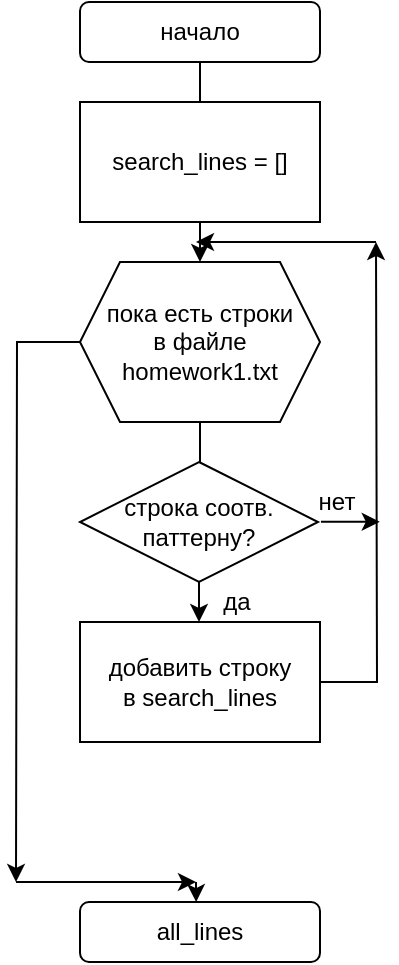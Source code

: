 <mxfile version="17.4.5" type="device"><diagram id="Lew5NaQBEsY0jF101zQF" name="Page-1"><mxGraphModel dx="251" dy="466" grid="1" gridSize="10" guides="1" tooltips="1" connect="1" arrows="1" fold="1" page="1" pageScale="1" pageWidth="827" pageHeight="1169" math="0" shadow="0"><root><mxCell id="0"/><mxCell id="1" parent="0"/><mxCell id="Rfa8apUO0t4teAoU87N_-9" value="" style="edgeStyle=orthogonalEdgeStyle;rounded=0;orthogonalLoop=1;jettySize=auto;html=1;" edge="1" parent="1" source="Rfa8apUO0t4teAoU87N_-5" target="Rfa8apUO0t4teAoU87N_-7"><mxGeometry relative="1" as="geometry"/></mxCell><mxCell id="Rfa8apUO0t4teAoU87N_-5" value="начало" style="rounded=1;whiteSpace=wrap;html=1;" vertex="1" parent="1"><mxGeometry x="342" y="30" width="120" height="30" as="geometry"/></mxCell><mxCell id="Rfa8apUO0t4teAoU87N_-6" value="search_lines = []" style="rounded=0;whiteSpace=wrap;html=1;" vertex="1" parent="1"><mxGeometry x="342" y="80" width="120" height="60" as="geometry"/></mxCell><mxCell id="Rfa8apUO0t4teAoU87N_-10" value="" style="edgeStyle=orthogonalEdgeStyle;rounded=0;orthogonalLoop=1;jettySize=auto;html=1;startArrow=none;" edge="1" parent="1" source="Rfa8apUO0t4teAoU87N_-18" target="Rfa8apUO0t4teAoU87N_-8"><mxGeometry relative="1" as="geometry"/></mxCell><mxCell id="Rfa8apUO0t4teAoU87N_-15" style="edgeStyle=orthogonalEdgeStyle;rounded=0;orthogonalLoop=1;jettySize=auto;html=1;" edge="1" parent="1" source="Rfa8apUO0t4teAoU87N_-7"><mxGeometry relative="1" as="geometry"><mxPoint x="310" y="470" as="targetPoint"/></mxGeometry></mxCell><mxCell id="Rfa8apUO0t4teAoU87N_-7" value="&lt;div&gt;пока есть строки&lt;/div&gt;&lt;div&gt;в файле &lt;br&gt;&lt;/div&gt;&lt;div&gt;homework1.txt&lt;br&gt;&lt;/div&gt;" style="shape=hexagon;perimeter=hexagonPerimeter2;whiteSpace=wrap;html=1;fixedSize=1;" vertex="1" parent="1"><mxGeometry x="342" y="160" width="120" height="80" as="geometry"/></mxCell><mxCell id="Rfa8apUO0t4teAoU87N_-11" style="edgeStyle=orthogonalEdgeStyle;rounded=0;orthogonalLoop=1;jettySize=auto;html=1;" edge="1" parent="1" source="Rfa8apUO0t4teAoU87N_-8"><mxGeometry relative="1" as="geometry"><mxPoint x="490.0" y="150" as="targetPoint"/></mxGeometry></mxCell><mxCell id="Rfa8apUO0t4teAoU87N_-8" value="&lt;div&gt;добавить строку &lt;br&gt;&lt;/div&gt;&lt;div&gt;в search_lines&lt;br&gt;&lt;/div&gt;" style="rounded=0;whiteSpace=wrap;html=1;" vertex="1" parent="1"><mxGeometry x="342" y="340" width="120" height="60" as="geometry"/></mxCell><mxCell id="Rfa8apUO0t4teAoU87N_-12" value="" style="endArrow=classic;html=1;rounded=0;" edge="1" parent="1"><mxGeometry width="50" height="50" relative="1" as="geometry"><mxPoint x="490" y="150" as="sourcePoint"/><mxPoint x="400" y="150" as="targetPoint"/></mxGeometry></mxCell><mxCell id="Rfa8apUO0t4teAoU87N_-14" value="all_lines" style="rounded=1;whiteSpace=wrap;html=1;" vertex="1" parent="1"><mxGeometry x="342" y="480" width="120" height="30" as="geometry"/></mxCell><mxCell id="Rfa8apUO0t4teAoU87N_-16" value="" style="endArrow=classic;html=1;rounded=0;" edge="1" parent="1"><mxGeometry width="50" height="50" relative="1" as="geometry"><mxPoint x="310" y="470" as="sourcePoint"/><mxPoint x="400" y="470" as="targetPoint"/></mxGeometry></mxCell><mxCell id="Rfa8apUO0t4teAoU87N_-17" value="" style="endArrow=classic;html=1;rounded=0;entryX=0.484;entryY=0.002;entryDx=0;entryDy=0;entryPerimeter=0;" edge="1" parent="1" target="Rfa8apUO0t4teAoU87N_-14"><mxGeometry width="50" height="50" relative="1" as="geometry"><mxPoint x="400" y="470" as="sourcePoint"/><mxPoint x="430" y="370" as="targetPoint"/></mxGeometry></mxCell><mxCell id="Rfa8apUO0t4teAoU87N_-18" value="&lt;div&gt;строка соотв.&lt;/div&gt;&lt;div&gt;паттерну?&lt;br&gt;&lt;/div&gt;" style="rhombus;whiteSpace=wrap;html=1;" vertex="1" parent="1"><mxGeometry x="342" y="260" width="119" height="60" as="geometry"/></mxCell><mxCell id="Rfa8apUO0t4teAoU87N_-19" value="" style="edgeStyle=orthogonalEdgeStyle;rounded=0;orthogonalLoop=1;jettySize=auto;html=1;endArrow=none;" edge="1" parent="1" source="Rfa8apUO0t4teAoU87N_-7" target="Rfa8apUO0t4teAoU87N_-18"><mxGeometry relative="1" as="geometry"><mxPoint x="402" y="240" as="sourcePoint"/><mxPoint x="402" y="340" as="targetPoint"/></mxGeometry></mxCell><mxCell id="Rfa8apUO0t4teAoU87N_-20" value="да" style="text;html=1;align=center;verticalAlign=middle;resizable=0;points=[];autosize=1;strokeColor=none;fillColor=none;" vertex="1" parent="1"><mxGeometry x="405" y="320" width="30" height="20" as="geometry"/></mxCell><mxCell id="Rfa8apUO0t4teAoU87N_-21" value="нет" style="text;html=1;align=center;verticalAlign=middle;resizable=0;points=[];autosize=1;strokeColor=none;fillColor=none;" vertex="1" parent="1"><mxGeometry x="450" y="270" width="40" height="20" as="geometry"/></mxCell><mxCell id="Rfa8apUO0t4teAoU87N_-23" value="" style="endArrow=classic;html=1;rounded=0;exitX=0.312;exitY=0.994;exitDx=0;exitDy=0;exitPerimeter=0;entryX=1.047;entryY=0.994;entryDx=0;entryDy=0;entryPerimeter=0;" edge="1" parent="1" source="Rfa8apUO0t4teAoU87N_-21" target="Rfa8apUO0t4teAoU87N_-21"><mxGeometry width="50" height="50" relative="1" as="geometry"><mxPoint x="370" y="400" as="sourcePoint"/><mxPoint x="420" y="350" as="targetPoint"/></mxGeometry></mxCell></root></mxGraphModel></diagram></mxfile>